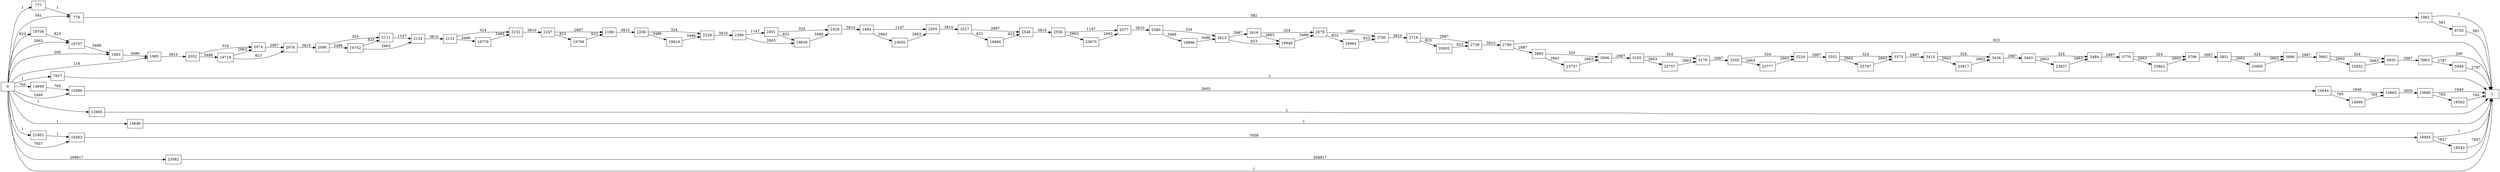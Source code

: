 digraph {
	graph [rankdir=LR]
	node [shape=rectangle]
	777 -> 778 [label=1]
	778 -> 1982 [label=582]
	1982 -> 1 [label=1]
	1982 -> 8703 [label=581]
	1983 -> 1985 [label=3686]
	1985 -> 2052 [label=3810]
	2052 -> 2074 [label=324]
	2052 -> 19719 [label=3486]
	2074 -> 2076 [label=2987]
	2076 -> 2090 [label=3810]
	2090 -> 2111 [label=324]
	2090 -> 19752 [label=3486]
	2111 -> 2124 [label=1147]
	2124 -> 2131 [label=3810]
	2131 -> 2152 [label=324]
	2131 -> 19779 [label=3486]
	2152 -> 2167 [label=3810]
	2167 -> 2188 [label=2987]
	2167 -> 19799 [label=823]
	2188 -> 2208 [label=3810]
	2208 -> 2229 [label=324]
	2208 -> 19819 [label=3486]
	2229 -> 2398 [label=3810]
	2398 -> 2401 [label=1147]
	2398 -> 19839 [label=2663]
	2401 -> 2429 [label=324]
	2401 -> 19839 [label=823]
	2429 -> 2484 [label=3810]
	2484 -> 2505 [label=1147]
	2484 -> 23650 [label=2663]
	2505 -> 2527 [label=3810]
	2527 -> 2548 [label=2987]
	2527 -> 19866 [label=823]
	2548 -> 2556 [label=3810]
	2556 -> 2577 [label=1147]
	2556 -> 23670 [label=2663]
	2577 -> 2580 [label=3810]
	2580 -> 2613 [label=324]
	2580 -> 19898 [label=3486]
	2613 -> 2616 [label=2987]
	2613 -> 19949 [label=823]
	2616 -> 2679 [label=324]
	2616 -> 19949 [label=2663]
	2679 -> 2700 [label=2987]
	2679 -> 19983 [label=823]
	2700 -> 2718 [label=3810]
	2718 -> 2739 [label=2987]
	2718 -> 20003 [label=823]
	2739 -> 2790 [label=3810]
	2790 -> 1 [label=823]
	2790 -> 2885 [label=2987]
	2885 -> 2906 [label=324]
	2885 -> 23737 [label=2663]
	2906 -> 3155 [label=2987]
	3155 -> 3176 [label=324]
	3155 -> 23757 [label=2663]
	3176 -> 3205 [label=2987]
	3205 -> 3226 [label=324]
	3205 -> 23777 [label=2663]
	3226 -> 3352 [label=2987]
	3352 -> 3373 [label=324]
	3352 -> 23797 [label=2663]
	3373 -> 3415 [label=2987]
	3415 -> 3436 [label=324]
	3415 -> 23817 [label=2663]
	3436 -> 3463 [label=2987]
	3463 -> 3484 [label=324]
	3463 -> 23837 [label=2663]
	3484 -> 3770 [label=2987]
	3770 -> 3796 [label=324]
	3770 -> 23862 [label=2663]
	3796 -> 3851 [label=2987]
	3851 -> 3890 [label=324]
	3851 -> 23900 [label=2663]
	3890 -> 3902 [label=2987]
	3902 -> 3935 [label=324]
	3902 -> 23932 [label=2663]
	3935 -> 3963 [label=2987]
	3963 -> 1 [label=200]
	3963 -> 5946 [label=2787]
	5946 -> 1 [label=2787]
	7927 -> 1 [label=1]
	8703 -> 1 [label=581]
	10596 -> 10644 [label=2605]
	10644 -> 10665 [label=1840]
	10644 -> 14669 [label=765]
	10665 -> 10680 [label=2605]
	10680 -> 1 [label=1840]
	10680 -> 16562 [label=765]
	12665 -> 1 [label=1]
	14646 -> 1 [label=1]
	14649 -> 10596 [label=765]
	14669 -> 10665 [label=765]
	16562 -> 1 [label=765]
	16563 -> 16945 [label=7658]
	16945 -> 1 [label=1]
	16945 -> 18543 [label=7657]
	18543 -> 1 [label=7657]
	19706 -> 19707 [label=823]
	19707 -> 1983 [label=3486]
	19719 -> 2076 [label=823]
	19719 -> 2074 [label=2663]
	19752 -> 2111 [label=823]
	19752 -> 2124 [label=2663]
	19779 -> 2152 [label=3486]
	19799 -> 2188 [label=823]
	19819 -> 2229 [label=3486]
	19839 -> 2429 [label=3486]
	19866 -> 2548 [label=823]
	19898 -> 2613 [label=3486]
	19949 -> 2679 [label=3486]
	19983 -> 2700 [label=823]
	20003 -> 2739 [label=823]
	21601 -> 16563 [label=1]
	23582 -> 1 [label=268817]
	23650 -> 2505 [label=2663]
	23670 -> 2577 [label=2663]
	23737 -> 2906 [label=2663]
	23757 -> 3176 [label=2663]
	23777 -> 3226 [label=2663]
	23797 -> 3373 [label=2663]
	23817 -> 3436 [label=2663]
	23837 -> 3484 [label=2663]
	23862 -> 3796 [label=2663]
	23900 -> 3890 [label=2663]
	23932 -> 3935 [label=2663]
	0 -> 1983 [label=200]
	0 -> 1985 [label=124]
	0 -> 778 [label=581]
	0 -> 16563 [label=7657]
	0 -> 19707 [label=2663]
	0 -> 777 [label=1]
	0 -> 1 [label=1]
	0 -> 7927 [label=1]
	0 -> 10596 [label=1840]
	0 -> 12665 [label=1]
	0 -> 14646 [label=1]
	0 -> 14649 [label=765]
	0 -> 19706 [label=823]
	0 -> 21601 [label=1]
	0 -> 23582 [label=268817]
}
